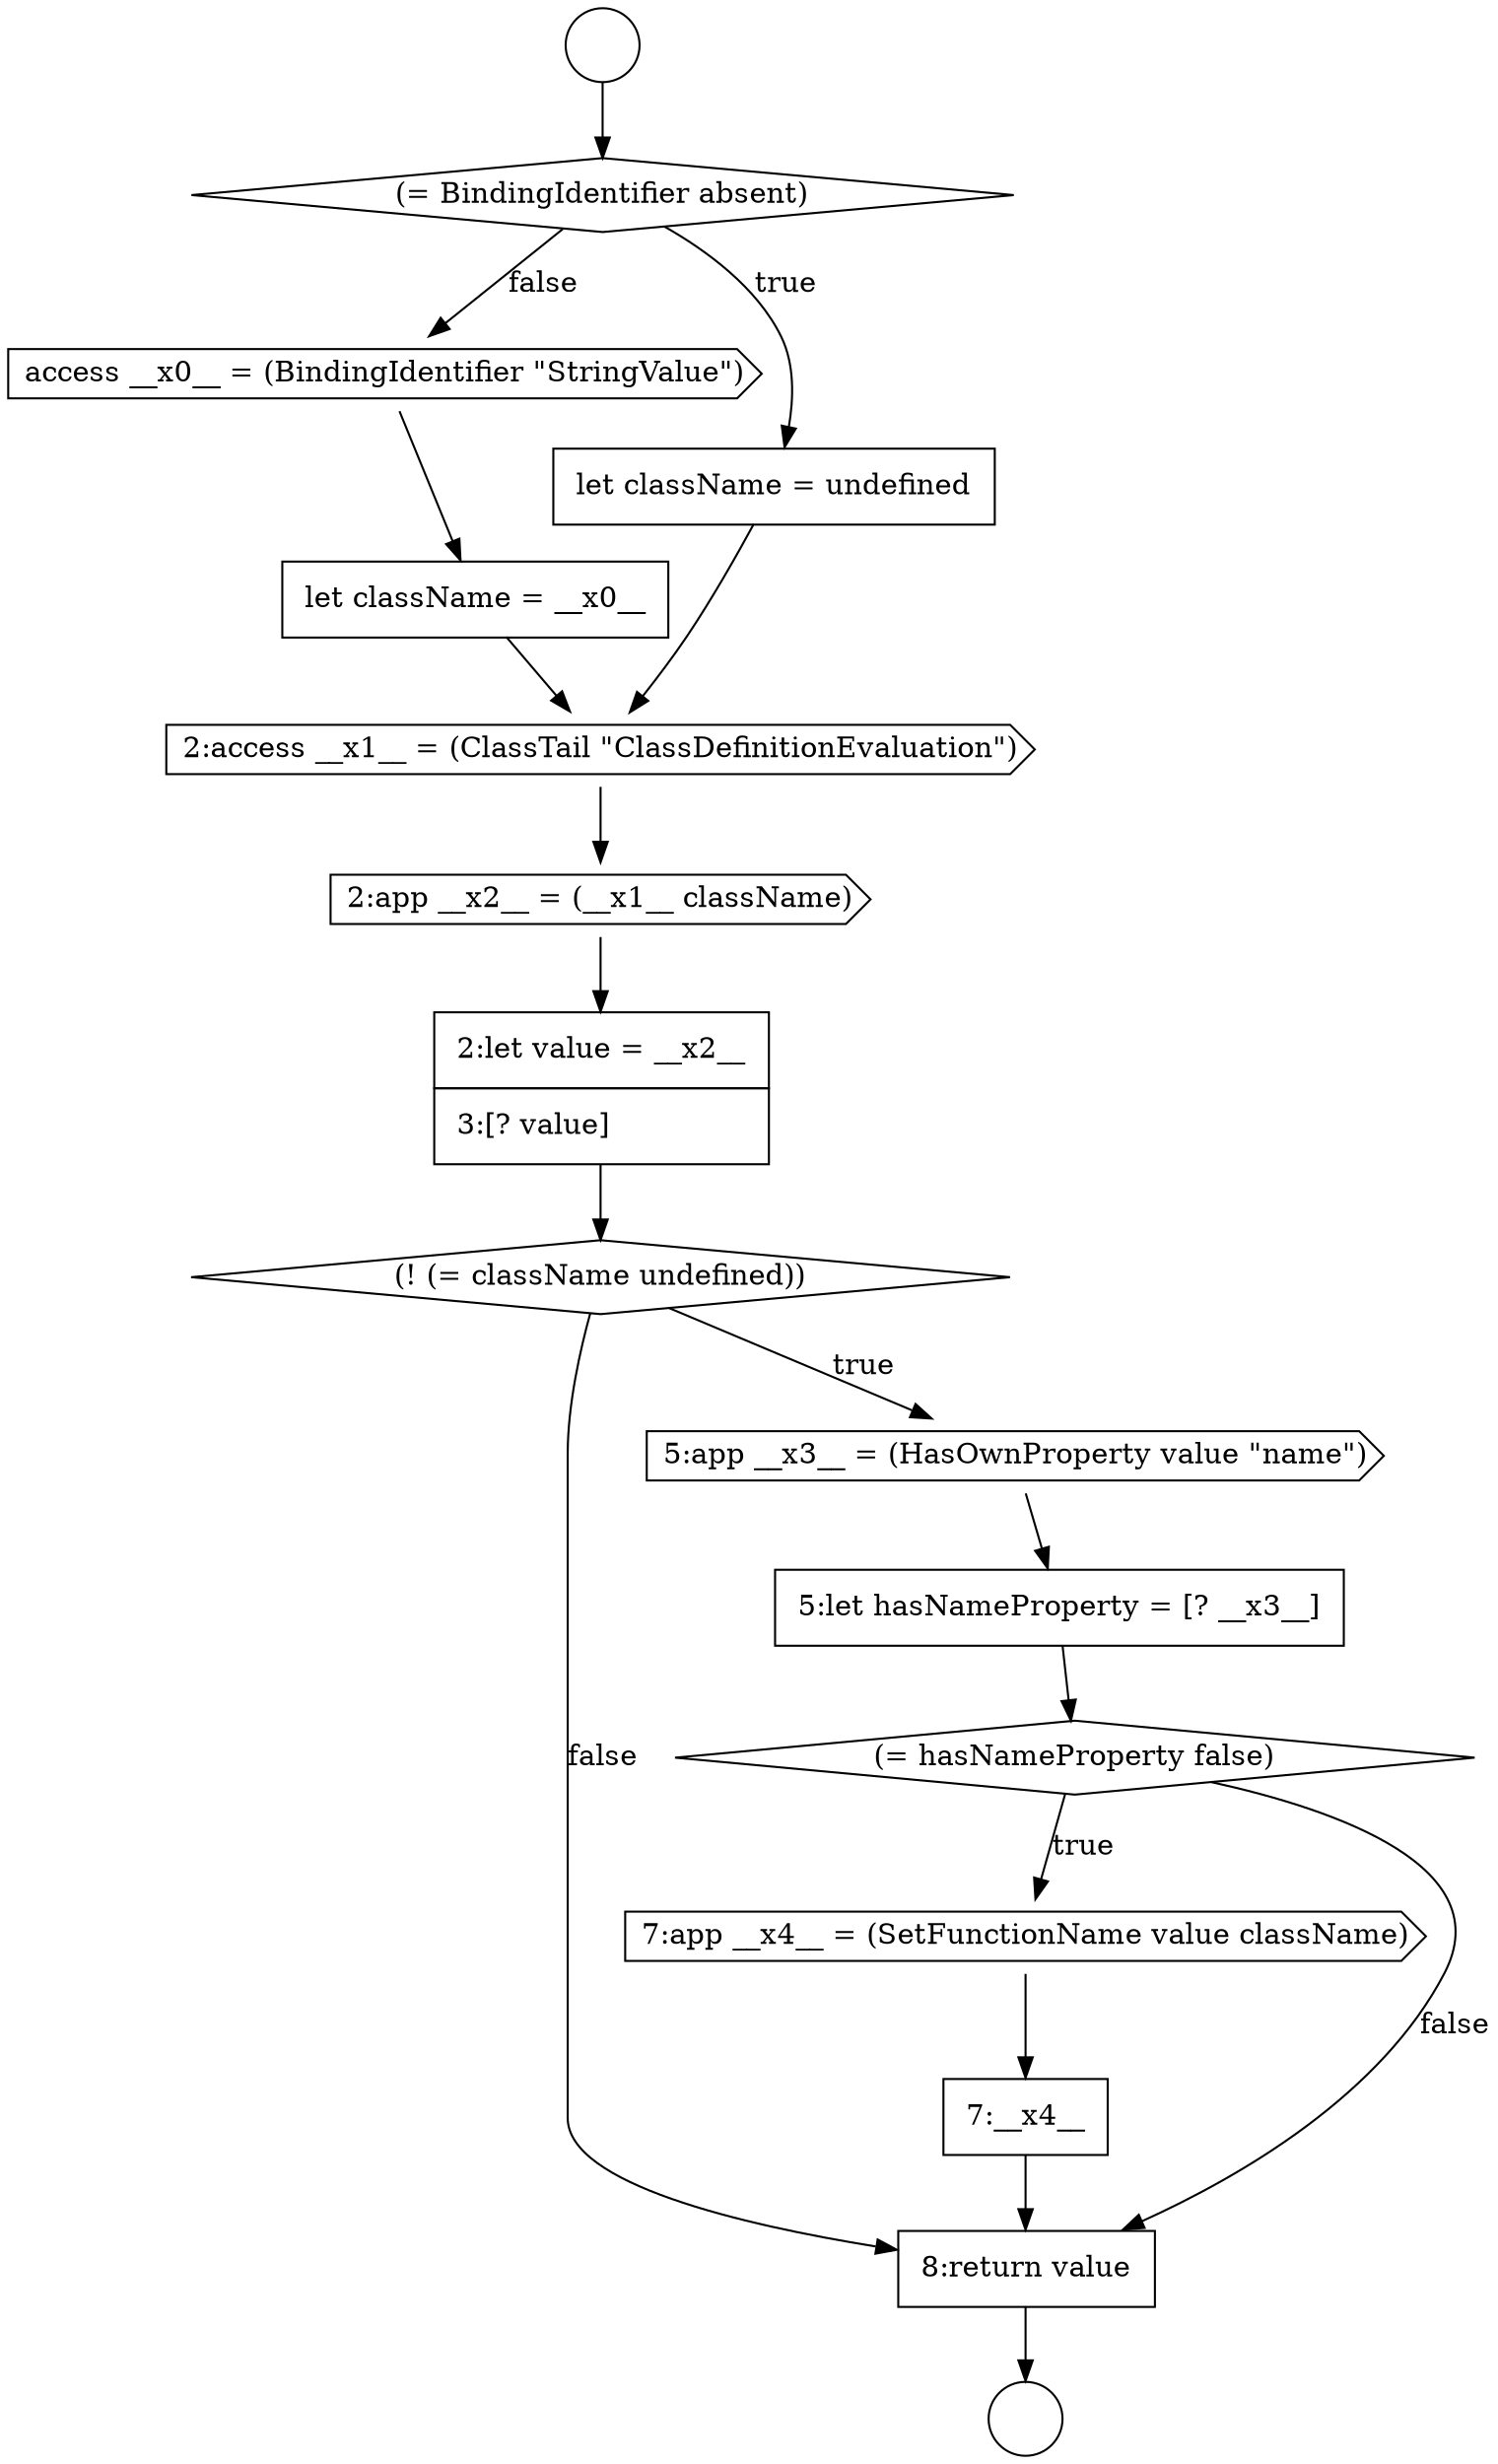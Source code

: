 digraph {
  node8843 [shape=cds, label=<<font color="black">7:app __x4__ = (SetFunctionName value className)</font>> color="black" fillcolor="white" style=filled]
  node8838 [shape=none, margin=0, label=<<font color="black">
    <table border="0" cellborder="1" cellspacing="0" cellpadding="10">
      <tr><td align="left">2:let value = __x2__</td></tr>
      <tr><td align="left">3:[? value]</td></tr>
    </table>
  </font>> color="black" fillcolor="white" style=filled]
  node8834 [shape=cds, label=<<font color="black">access __x0__ = (BindingIdentifier &quot;StringValue&quot;)</font>> color="black" fillcolor="white" style=filled]
  node8842 [shape=diamond, label=<<font color="black">(= hasNameProperty false)</font>> color="black" fillcolor="white" style=filled]
  node8832 [shape=diamond, label=<<font color="black">(= BindingIdentifier absent)</font>> color="black" fillcolor="white" style=filled]
  node8835 [shape=none, margin=0, label=<<font color="black">
    <table border="0" cellborder="1" cellspacing="0" cellpadding="10">
      <tr><td align="left">let className = __x0__</td></tr>
    </table>
  </font>> color="black" fillcolor="white" style=filled]
  node8839 [shape=diamond, label=<<font color="black">(! (= className undefined))</font>> color="black" fillcolor="white" style=filled]
  node8841 [shape=none, margin=0, label=<<font color="black">
    <table border="0" cellborder="1" cellspacing="0" cellpadding="10">
      <tr><td align="left">5:let hasNameProperty = [? __x3__]</td></tr>
    </table>
  </font>> color="black" fillcolor="white" style=filled]
  node8831 [shape=circle label=" " color="black" fillcolor="white" style=filled]
  node8836 [shape=cds, label=<<font color="black">2:access __x1__ = (ClassTail &quot;ClassDefinitionEvaluation&quot;)</font>> color="black" fillcolor="white" style=filled]
  node8837 [shape=cds, label=<<font color="black">2:app __x2__ = (__x1__ className)</font>> color="black" fillcolor="white" style=filled]
  node8833 [shape=none, margin=0, label=<<font color="black">
    <table border="0" cellborder="1" cellspacing="0" cellpadding="10">
      <tr><td align="left">let className = undefined</td></tr>
    </table>
  </font>> color="black" fillcolor="white" style=filled]
  node8845 [shape=none, margin=0, label=<<font color="black">
    <table border="0" cellborder="1" cellspacing="0" cellpadding="10">
      <tr><td align="left">8:return value</td></tr>
    </table>
  </font>> color="black" fillcolor="white" style=filled]
  node8840 [shape=cds, label=<<font color="black">5:app __x3__ = (HasOwnProperty value &quot;name&quot;)</font>> color="black" fillcolor="white" style=filled]
  node8830 [shape=circle label=" " color="black" fillcolor="white" style=filled]
  node8844 [shape=none, margin=0, label=<<font color="black">
    <table border="0" cellborder="1" cellspacing="0" cellpadding="10">
      <tr><td align="left">7:__x4__</td></tr>
    </table>
  </font>> color="black" fillcolor="white" style=filled]
  node8838 -> node8839 [ color="black"]
  node8832 -> node8833 [label=<<font color="black">true</font>> color="black"]
  node8832 -> node8834 [label=<<font color="black">false</font>> color="black"]
  node8833 -> node8836 [ color="black"]
  node8840 -> node8841 [ color="black"]
  node8835 -> node8836 [ color="black"]
  node8843 -> node8844 [ color="black"]
  node8845 -> node8831 [ color="black"]
  node8837 -> node8838 [ color="black"]
  node8839 -> node8840 [label=<<font color="black">true</font>> color="black"]
  node8839 -> node8845 [label=<<font color="black">false</font>> color="black"]
  node8830 -> node8832 [ color="black"]
  node8844 -> node8845 [ color="black"]
  node8841 -> node8842 [ color="black"]
  node8836 -> node8837 [ color="black"]
  node8834 -> node8835 [ color="black"]
  node8842 -> node8843 [label=<<font color="black">true</font>> color="black"]
  node8842 -> node8845 [label=<<font color="black">false</font>> color="black"]
}
